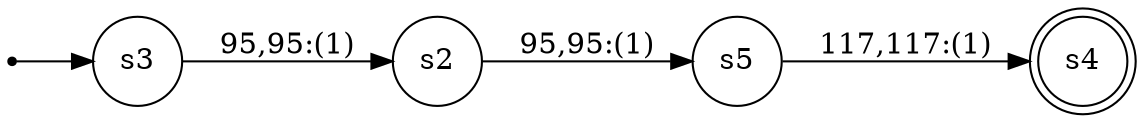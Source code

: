 
      digraph G {
        rankdir=LR;
        init [shape=point];
        node [shape = doublecircle];
        s4
        node [shape = circle];
        init -> s3;
        s5 -> s4 [label = "117,117:(1)"]
        s3 -> s2 [label = "95,95:(1)"]
        s2 -> s5 [label = "95,95:(1)"]}